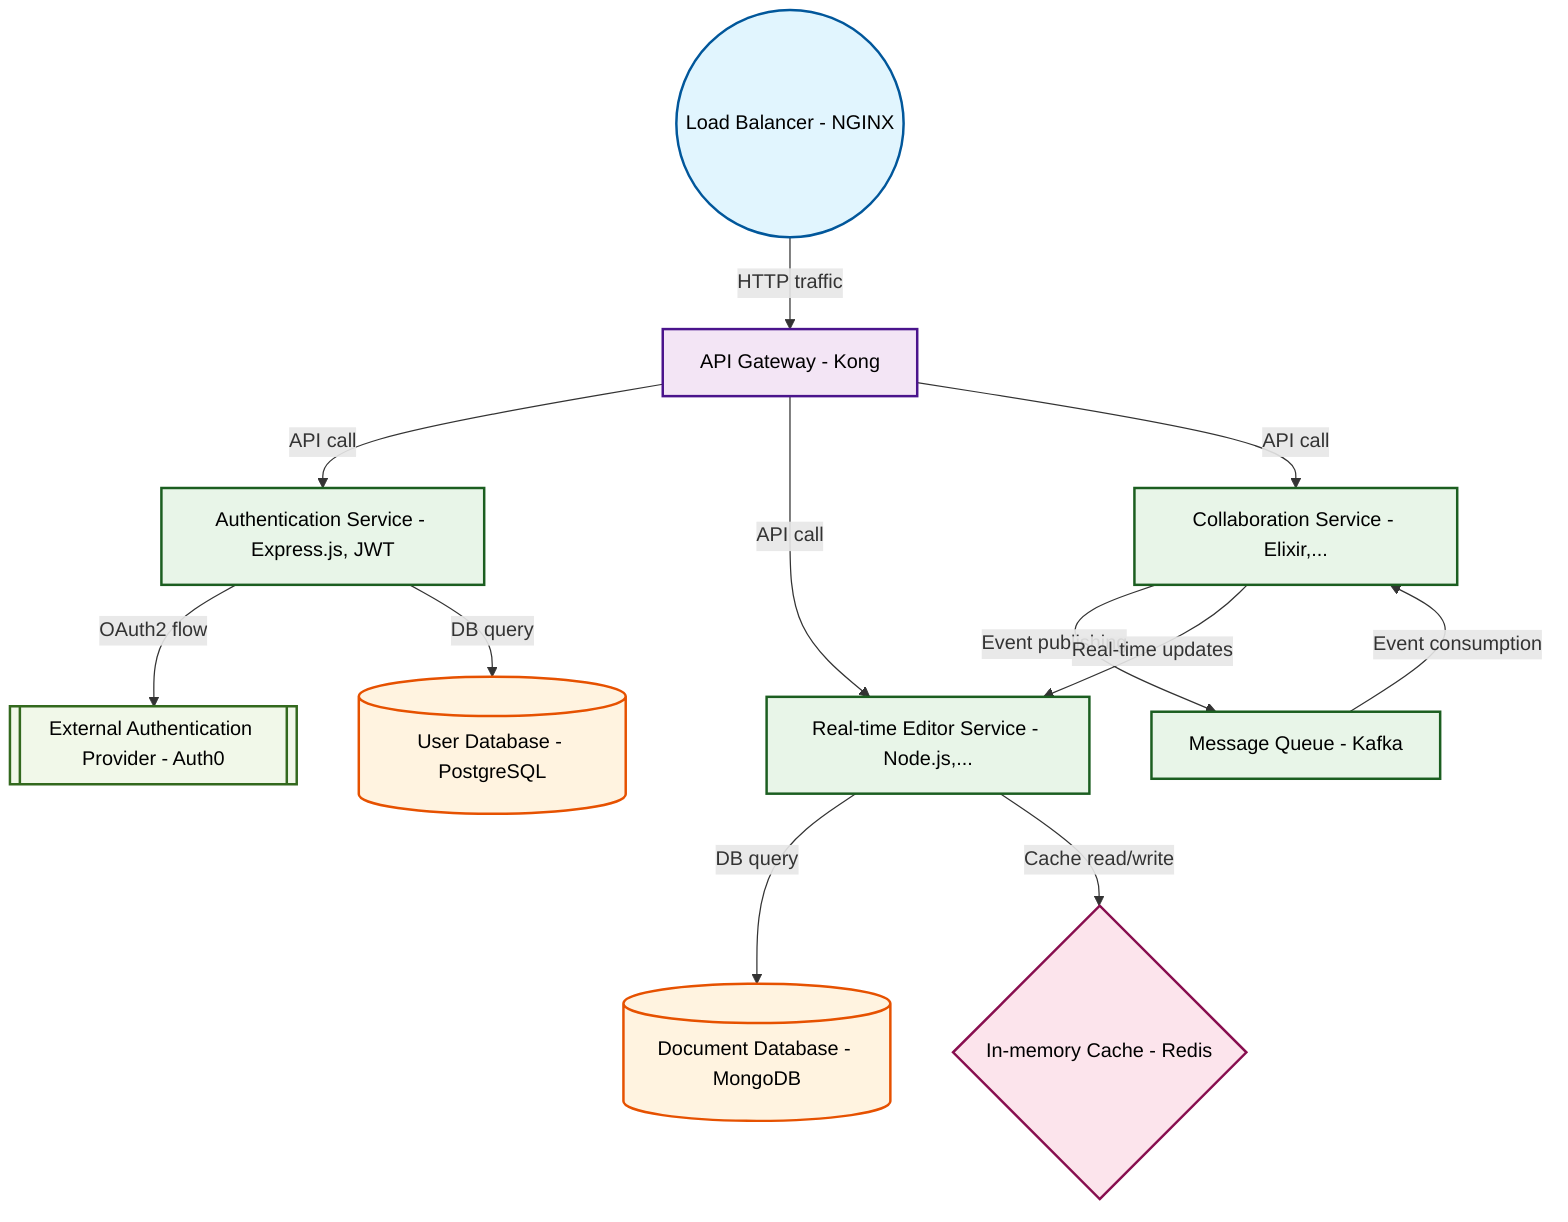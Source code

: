 graph TB

    %% Professional Software Architecture Styling
    classDef userInterface fill:#e1f5fe,stroke:#01579b,stroke-width:2px,color:#000
    classDef apiLayer fill:#f3e5f5,stroke:#4a148c,stroke-width:2px,color:#000
    classDef service fill:#e8f5e8,stroke:#1b5e20,stroke-width:2px,color:#000
    classDef database fill:#fff3e0,stroke:#e65100,stroke-width:2px,color:#000
    classDef cache fill:#fce4ec,stroke:#880e4f,stroke-width:2px,color:#000
    classDef external fill:#f1f8e9,stroke:#33691e,stroke-width:2px,color:#000

    lb-1((Load Balancer - NGINX))
    api-gateway-1[API Gateway - Kong]
    auth-service-1[Authentication Service - Express.js, JWT]
    editor-service-1[Real-time Editor Service - Node.js,...]
    collaboration-service-1[Collaboration Service - Elixir,...]
    document-db-1[(Document Database - MongoDB)]
    user-db-1[(User Database - PostgreSQL)]
    cache-1{In-memory Cache - Redis}
    message-queue-1[Message Queue - Kafka]
    external-1[[External Authentication Provider - Auth0]]

    lb-1 -->|HTTP traffic| api-gateway-1
    api-gateway-1 -->|API call| auth-service-1
    api-gateway-1 -->|API call| editor-service-1
    api-gateway-1 -->|API call| collaboration-service-1
    auth-service-1 -->|OAuth2 flow| external-1
    auth-service-1 -->|DB query| user-db-1
    editor-service-1 -->|DB query| document-db-1
    editor-service-1 -->|Cache read/write| cache-1
    collaboration-service-1 -->|Event publishing| message-queue-1
    message-queue-1 -->|Event consumption| collaboration-service-1
    collaboration-service-1 -->|Real-time updates| editor-service-1

    class lb-1 userInterface
    class api-gateway-1 apiLayer
    class auth-service-1 service
    class editor-service-1 service
    class collaboration-service-1 service
    class document-db-1 database
    class user-db-1 database
    class cache-1 cache
    class message-queue-1 service
    class external-1 external